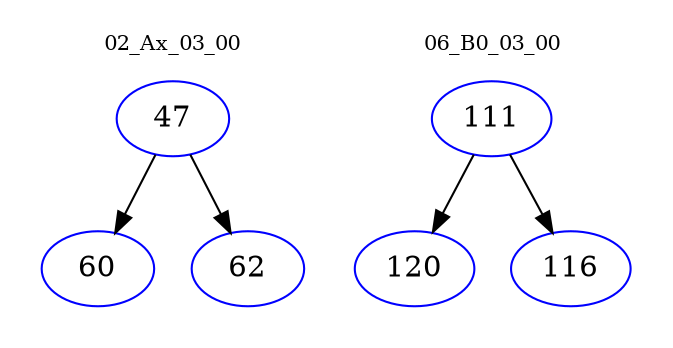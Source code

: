 digraph{
subgraph cluster_0 {
color = white
label = "02_Ax_03_00";
fontsize=10;
T0_47 [label="47", color="blue"]
T0_47 -> T0_60 [color="black"]
T0_60 [label="60", color="blue"]
T0_47 -> T0_62 [color="black"]
T0_62 [label="62", color="blue"]
}
subgraph cluster_1 {
color = white
label = "06_B0_03_00";
fontsize=10;
T1_111 [label="111", color="blue"]
T1_111 -> T1_120 [color="black"]
T1_120 [label="120", color="blue"]
T1_111 -> T1_116 [color="black"]
T1_116 [label="116", color="blue"]
}
}
